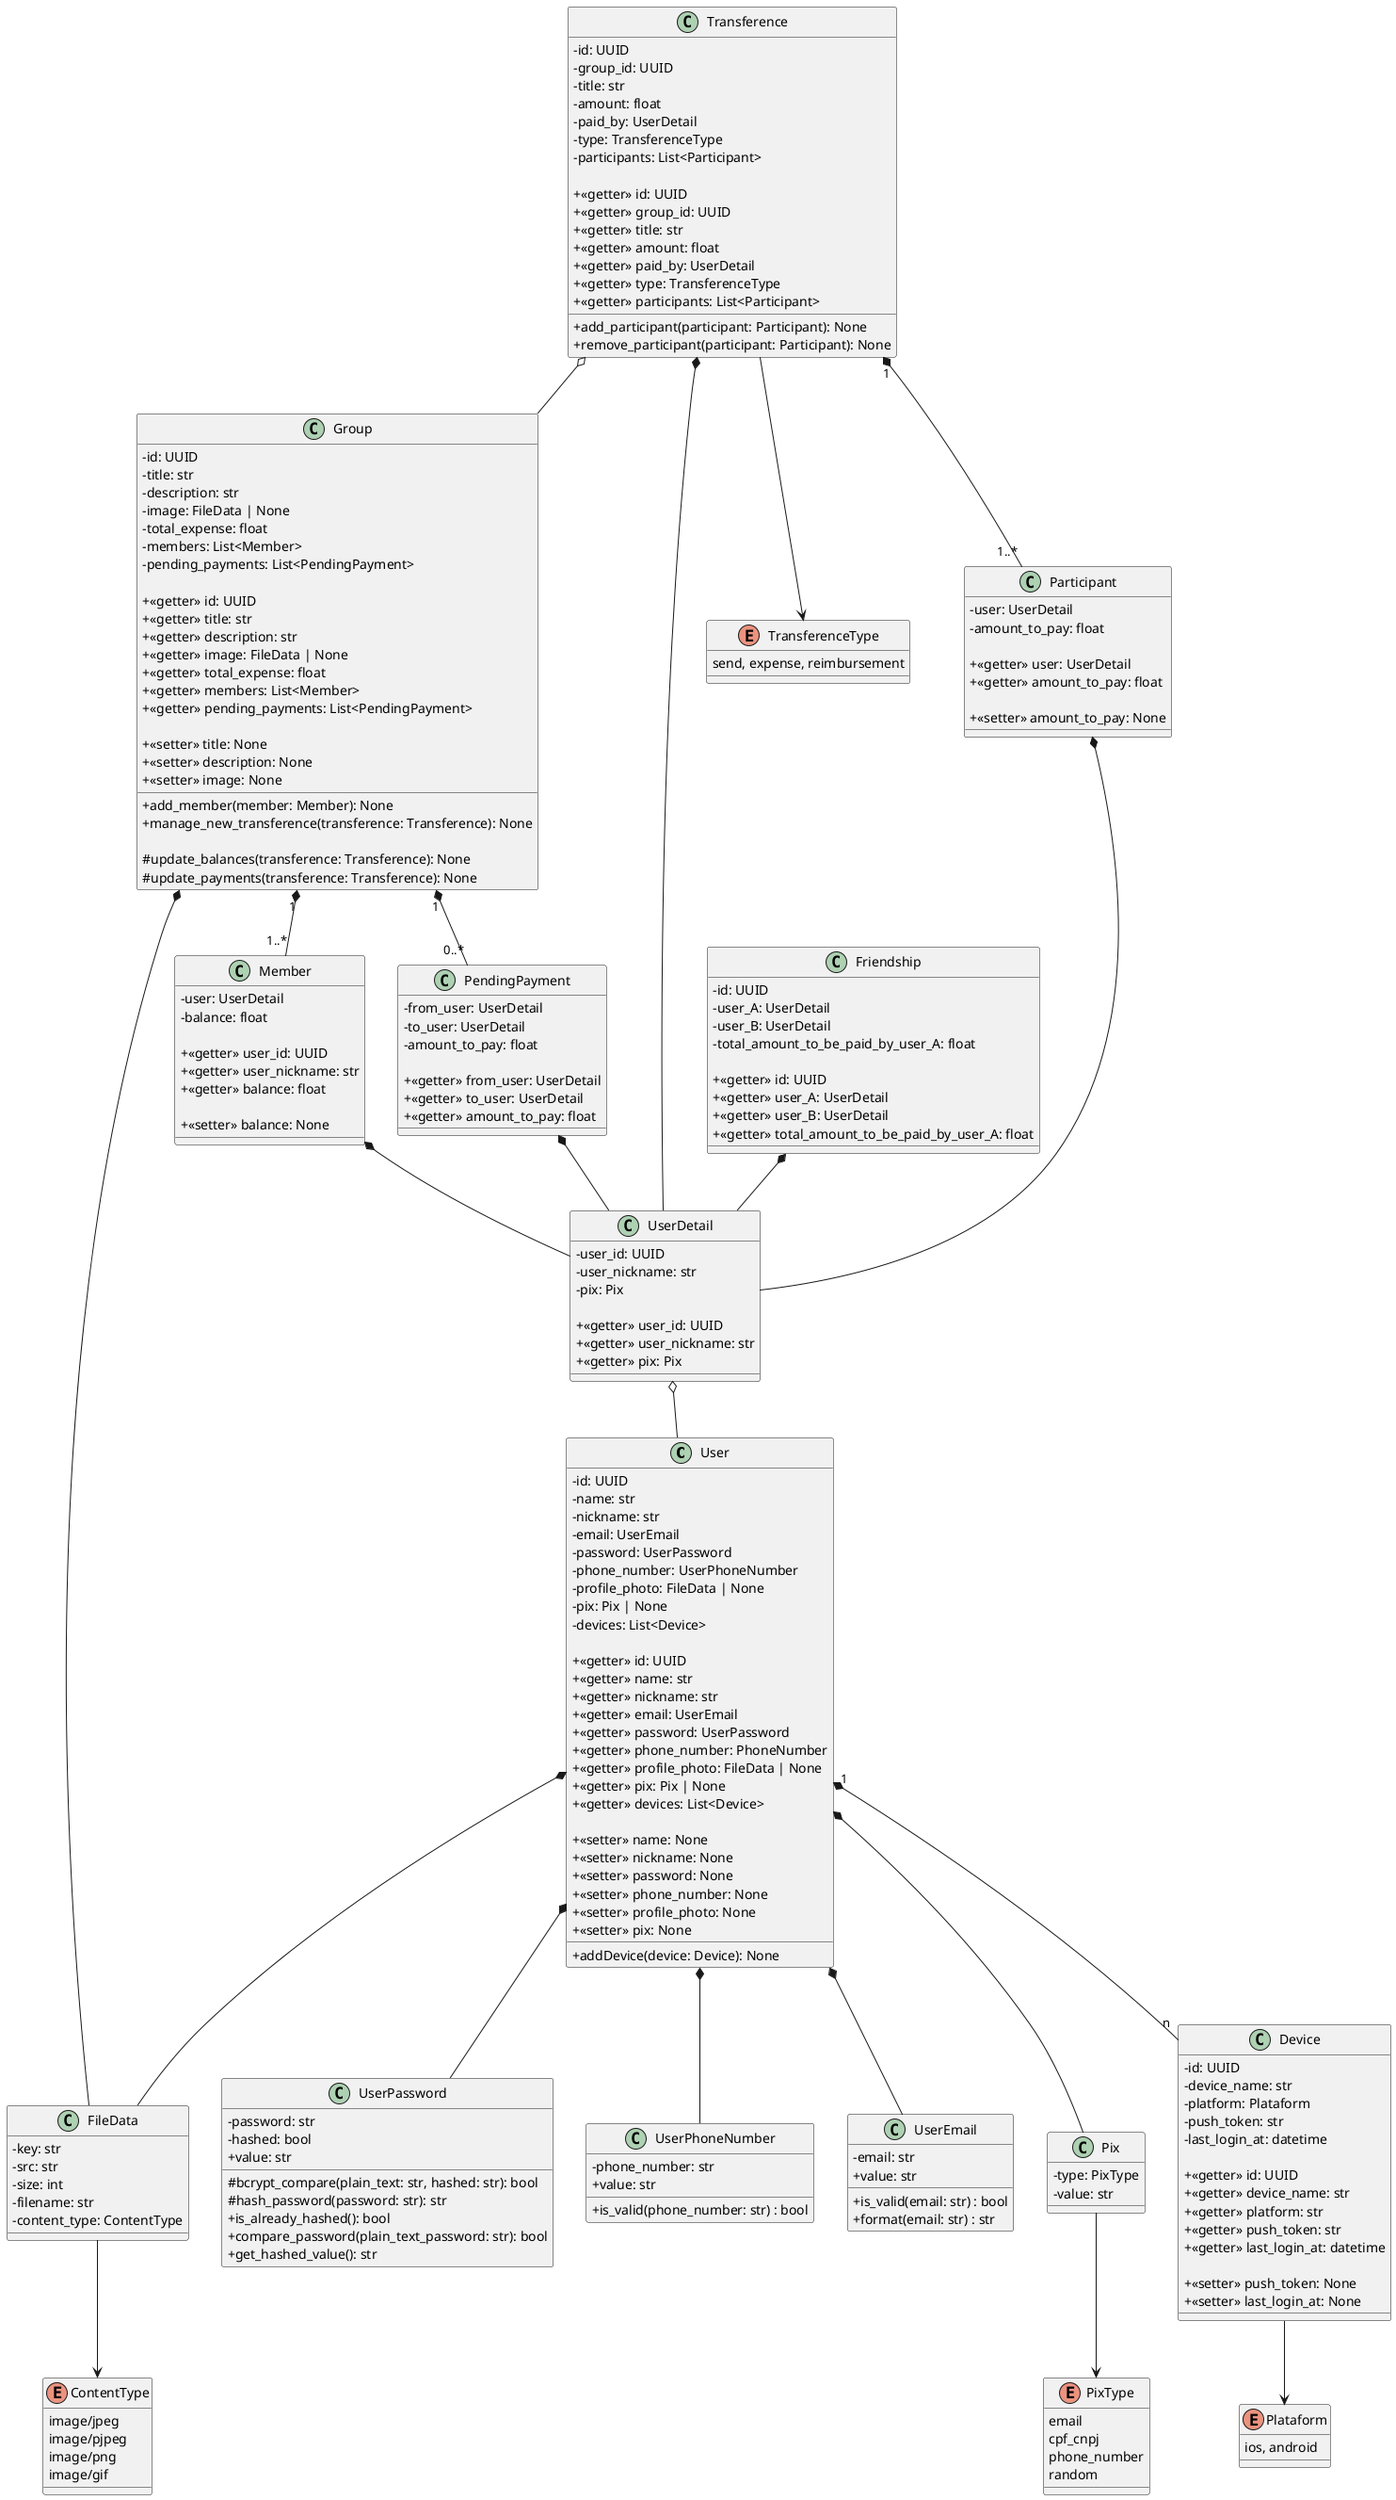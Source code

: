 @startuml "FazAConta Classes"

skinparam classAttributeIconSize 0

class User {
  - id: UUID
  - name: str
  - nickname: str
  - email: UserEmail
  - password: UserPassword
  - phone_number: UserPhoneNumber
  - profile_photo: FileData | None
  - pix: Pix | None
  - devices: List<Device>

  + <<getter>> id: UUID
  + <<getter>> name: str
  + <<getter>> nickname: str
  + <<getter>> email: UserEmail
  + <<getter>> password: UserPassword
  + <<getter>> phone_number: PhoneNumber
  + <<getter>> profile_photo: FileData | None
  + <<getter>> pix: Pix | None
  + <<getter>> devices: List<Device>

  + <<setter>> name: None
  + <<setter>> nickname: None
  + <<setter>> password: None
  + <<setter>> phone_number: None  
  + <<setter>> profile_photo: None
  + <<setter>> pix: None

  + addDevice(device: Device): None
}

class UserEmail {
  - email: str
  + value: str

  + is_valid(email: str) : bool
  + format(email: str) : str
}

class UserPassword {
  - password: str
  - hashed: bool
  + value: str

  # bcrypt_compare(plain_text: str, hashed: str): bool
  # hash_password(password: str): str
  + is_already_hashed(): bool
  + compare_password(plain_text_password: str): bool
  + get_hashed_value(): str
}

class UserPhoneNumber {
  - phone_number: str
  + value: str

  + is_valid(phone_number: str) : bool
}

class FileData {
  - key: str
  - src: str
  - size: int
  - filename: str
  - content_type: ContentType
}

enum ContentType {
  image/jpeg
  image/pjpeg
  image/png
  image/gif
}

class Pix {
  - type: PixType
  - value: str
}

enum PixType {
  email
  cpf_cnpj 
  phone_number 
  random
}

class Device {
  - id: UUID
  - device_name: str
  - platform: Plataform
  - push_token: str
  - last_login_at: datetime

  + <<getter>> id: UUID
  + <<getter>> device_name: str
  + <<getter>> platform: str
  + <<getter>> push_token: str
  + <<getter>> last_login_at: datetime

  + <<setter>> push_token: None
  + <<setter>> last_login_at: None
}

enum Plataform {
  ios, android
}

class UserDetail {
  - user_id: UUID
  - user_nickname: str
  - pix: Pix

  + <<getter>> user_id: UUID
  + <<getter>> user_nickname: str
  + <<getter>> pix: Pix
}

User *-- UserEmail
User *-- UserPassword
User *-- UserPhoneNumber
User *-- FileData
User *-- Pix
User "1" *-- "n" Device

FileData --> ContentType
Pix --> PixType
Device --> Plataform

UserDetail o-- User

class Group {
  - id: UUID
  - title: str
  - description: str
  - image: FileData | None
  - total_expense: float
  - members: List<Member>
  - pending_payments: List<PendingPayment>

  + <<getter>> id: UUID
  + <<getter>> title: str
  + <<getter>> description: str
  + <<getter>> image: FileData | None
  + <<getter>> total_expense: float
  + <<getter>> members: List<Member>
  + <<getter>> pending_payments: List<PendingPayment>

  + <<setter>> title: None
  + <<setter>> description: None
  + <<setter>> image: None

  + add_member(member: Member): None
  + manage_new_transference(transference: Transference): None

  # update_balances(transference: Transference): None
  # update_payments(transference: Transference): None
}

class Member {
  - user: UserDetail
  - balance: float

  + <<getter>> user_id: UUID
  + <<getter>> user_nickname: str
  + <<getter>> balance: float

  + <<setter>> balance: None
}

class Transference {
  - id: UUID
  - group_id: UUID
  - title: str
  - amount: float
  - paid_by: UserDetail
  - type: TransferenceType
  - participants: List<Participant>

  + <<getter>> id: UUID
  + <<getter>> group_id: UUID
  + <<getter>> title: str
  + <<getter>> amount: float
  + <<getter>> paid_by: UserDetail
  + <<getter>> type: TransferenceType
  + <<getter>> participants: List<Participant>

  + add_participant(participant: Participant): None
  + remove_participant(participant: Participant): None
}

enum TransferenceType {
  send, expense, reimbursement
}

class Participant {
  - user: UserDetail
  - amount_to_pay: float

  + <<getter>> user: UserDetail 
  + <<getter>> amount_to_pay: float

  + <<setter>> amount_to_pay: None
}

class PendingPayment {
  - from_user: UserDetail
  - to_user: UserDetail
  - amount_to_pay: float

  + <<getter>> from_user: UserDetail
  + <<getter>> to_user: UserDetail 
  + <<getter>> amount_to_pay: float  
}

Group "1" *-- "1..*" Member
Group "1" *-- "0..*" PendingPayment
Group *-- FileData

Member *-- UserDetail
PendingPayment *-- UserDetail

Transference o-- Group
Transference *-- UserDetail
Transference "1" *-- "1..*" Participant
Transference --> TransferenceType

Participant *-- UserDetail

class Friendship {
  - id: UUID
  - user_A: UserDetail
  - user_B: UserDetail
  - total_amount_to_be_paid_by_user_A: float

  + <<getter>> id: UUID
  + <<getter>> user_A: UserDetail
  + <<getter>> user_B: UserDetail
  + <<getter>> total_amount_to_be_paid_by_user_A: float
}

Friendship *-- UserDetail

@enduml